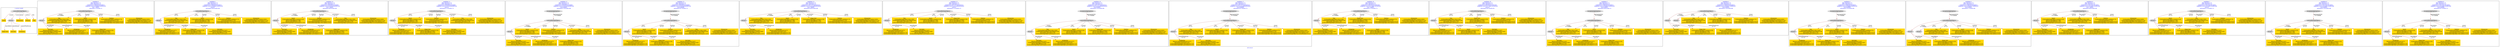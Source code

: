 digraph n0 {
fontcolor="blue"
remincross="true"
label="s01-cb.csv"
subgraph cluster_0 {
label="1-correct model"
n2[style="filled",color="white",fillcolor="lightgray",label="CulturalHeritageObject1"];
n3[shape="plaintext",style="filled",fillcolor="gold",label="Dated"];
n4[style="filled",color="white",fillcolor="lightgray",label="Person1"];
n5[shape="plaintext",style="filled",fillcolor="gold",label="Dimensions"];
n6[shape="plaintext",style="filled",fillcolor="gold",label="Medium"];
n7[shape="plaintext",style="filled",fillcolor="gold",label="Title"];
n8[shape="plaintext",style="filled",fillcolor="gold",label="Begin Date"];
n9[shape="plaintext",style="filled",fillcolor="gold",label="End Date"];
n10[shape="plaintext",style="filled",fillcolor="gold",label="Attribution"];
}
subgraph cluster_1 {
label="candidate 0\nlink coherence:1.0\nnode coherence:1.0\nconfidence:0.5288558763446015\nmapping score:0.6286662444958195\ncost:7.99995\n-precision:1.0-recall:1.0"
n12[style="filled",color="white",fillcolor="lightgray",label="CulturalHeritageObject1"];
n13[style="filled",color="white",fillcolor="lightgray",label="Person1"];
n14[shape="plaintext",style="filled",fillcolor="gold",label="End Date\n[Person,dateOfDeath,0.447]\n[CulturalHeritageObject,created,0.363]\n[Person,dateOfBirth,0.135]\n[CulturalHeritageObject,provenance,0.055]"];
n15[shape="plaintext",style="filled",fillcolor="gold",label="Title\n[CulturalHeritageObject,title,0.365]\n[CulturalHeritageObject,description,0.29]\n[Document,classLink,0.179]\n[CulturalHeritageObject,provenance,0.167]"];
n16[shape="plaintext",style="filled",fillcolor="gold",label="Dated\n[CulturalHeritageObject,created,0.516]\n[Person,dateOfBirth,0.196]\n[Person,dateOfDeath,0.185]\n[CulturalHeritageObject,provenance,0.104]"];
n17[shape="plaintext",style="filled",fillcolor="gold",label="Attribution\n[Person,nameOfThePerson,0.477]\n[Document,classLink,0.197]\n[CulturalHeritageObject,description,0.174]\n[CulturalHeritageObject,provenance,0.151]"];
n18[shape="plaintext",style="filled",fillcolor="gold",label="Medium\n[CulturalHeritageObject,medium,0.75]\n[Concept,prefLabel,0.124]\n[CulturalHeritageObject,provenance,0.073]\n[CulturalHeritageObject,description,0.054]"];
n19[shape="plaintext",style="filled",fillcolor="gold",label="Begin Date\n[CulturalHeritageObject,created,0.379]\n[Person,dateOfBirth,0.295]\n[Person,dateOfDeath,0.253]\n[CulturalHeritageObject,provenance,0.073]"];
n20[shape="plaintext",style="filled",fillcolor="gold",label="Dimensions\n[CulturalHeritageObject,extent,0.853]\n[CulturalHeritageObject,provenance,0.115]\n[CulturalHeritageObject,description,0.02]\n[CulturalHeritageObject,accessionNumber,0.012]"];
}
subgraph cluster_2 {
label="candidate 1\nlink coherence:1.0\nnode coherence:1.0\nconfidence:0.5288558763446015\nmapping score:0.6286662444958195\ncost:8.0\n-precision:0.88-recall:0.88"
n22[style="filled",color="white",fillcolor="lightgray",label="CulturalHeritageObject1"];
n23[style="filled",color="white",fillcolor="lightgray",label="Person2"];
n24[shape="plaintext",style="filled",fillcolor="gold",label="Title\n[CulturalHeritageObject,title,0.365]\n[CulturalHeritageObject,description,0.29]\n[Document,classLink,0.179]\n[CulturalHeritageObject,provenance,0.167]"];
n25[shape="plaintext",style="filled",fillcolor="gold",label="Dated\n[CulturalHeritageObject,created,0.516]\n[Person,dateOfBirth,0.196]\n[Person,dateOfDeath,0.185]\n[CulturalHeritageObject,provenance,0.104]"];
n26[shape="plaintext",style="filled",fillcolor="gold",label="Attribution\n[Person,nameOfThePerson,0.477]\n[Document,classLink,0.197]\n[CulturalHeritageObject,description,0.174]\n[CulturalHeritageObject,provenance,0.151]"];
n27[shape="plaintext",style="filled",fillcolor="gold",label="Begin Date\n[CulturalHeritageObject,created,0.379]\n[Person,dateOfBirth,0.295]\n[Person,dateOfDeath,0.253]\n[CulturalHeritageObject,provenance,0.073]"];
n28[shape="plaintext",style="filled",fillcolor="gold",label="Medium\n[CulturalHeritageObject,medium,0.75]\n[Concept,prefLabel,0.124]\n[CulturalHeritageObject,provenance,0.073]\n[CulturalHeritageObject,description,0.054]"];
n29[shape="plaintext",style="filled",fillcolor="gold",label="Dimensions\n[CulturalHeritageObject,extent,0.853]\n[CulturalHeritageObject,provenance,0.115]\n[CulturalHeritageObject,description,0.02]\n[CulturalHeritageObject,accessionNumber,0.012]"];
n30[shape="plaintext",style="filled",fillcolor="gold",label="End Date\n[Person,dateOfDeath,0.447]\n[CulturalHeritageObject,created,0.363]\n[Person,dateOfBirth,0.135]\n[CulturalHeritageObject,provenance,0.055]"];
}
subgraph cluster_3 {
label="candidate 10\nlink coherence:1.0\nnode coherence:1.0\nconfidence:0.5005908231558062\nmapping score:0.6192445600995544\ncost:7.99995\n-precision:0.88-recall:0.88"
n32[style="filled",color="white",fillcolor="lightgray",label="CulturalHeritageObject1"];
n33[style="filled",color="white",fillcolor="lightgray",label="Person1"];
n34[shape="plaintext",style="filled",fillcolor="gold",label="End Date\n[Person,dateOfDeath,0.447]\n[CulturalHeritageObject,created,0.363]\n[Person,dateOfBirth,0.135]\n[CulturalHeritageObject,provenance,0.055]"];
n35[shape="plaintext",style="filled",fillcolor="gold",label="Dated\n[CulturalHeritageObject,created,0.516]\n[Person,dateOfBirth,0.196]\n[Person,dateOfDeath,0.185]\n[CulturalHeritageObject,provenance,0.104]"];
n36[shape="plaintext",style="filled",fillcolor="gold",label="Attribution\n[Person,nameOfThePerson,0.477]\n[Document,classLink,0.197]\n[CulturalHeritageObject,description,0.174]\n[CulturalHeritageObject,provenance,0.151]"];
n37[shape="plaintext",style="filled",fillcolor="gold",label="Medium\n[CulturalHeritageObject,medium,0.75]\n[Concept,prefLabel,0.124]\n[CulturalHeritageObject,provenance,0.073]\n[CulturalHeritageObject,description,0.054]"];
n38[shape="plaintext",style="filled",fillcolor="gold",label="Title\n[CulturalHeritageObject,title,0.365]\n[CulturalHeritageObject,description,0.29]\n[Document,classLink,0.179]\n[CulturalHeritageObject,provenance,0.167]"];
n39[shape="plaintext",style="filled",fillcolor="gold",label="Begin Date\n[CulturalHeritageObject,created,0.379]\n[Person,dateOfBirth,0.295]\n[Person,dateOfDeath,0.253]\n[CulturalHeritageObject,provenance,0.073]"];
n40[shape="plaintext",style="filled",fillcolor="gold",label="Dimensions\n[CulturalHeritageObject,extent,0.853]\n[CulturalHeritageObject,provenance,0.115]\n[CulturalHeritageObject,description,0.02]\n[CulturalHeritageObject,accessionNumber,0.012]"];
}
subgraph cluster_4 {
label="candidate 11\nlink coherence:1.0\nnode coherence:1.0\nconfidence:0.5005908231558062\nmapping score:0.6192445600995544\ncost:8.0\n-precision:0.75-recall:0.75"
n42[style="filled",color="white",fillcolor="lightgray",label="CulturalHeritageObject1"];
n43[style="filled",color="white",fillcolor="lightgray",label="Person2"];
n44[shape="plaintext",style="filled",fillcolor="gold",label="Dated\n[CulturalHeritageObject,created,0.516]\n[Person,dateOfBirth,0.196]\n[Person,dateOfDeath,0.185]\n[CulturalHeritageObject,provenance,0.104]"];
n45[shape="plaintext",style="filled",fillcolor="gold",label="Attribution\n[Person,nameOfThePerson,0.477]\n[Document,classLink,0.197]\n[CulturalHeritageObject,description,0.174]\n[CulturalHeritageObject,provenance,0.151]"];
n46[shape="plaintext",style="filled",fillcolor="gold",label="Begin Date\n[CulturalHeritageObject,created,0.379]\n[Person,dateOfBirth,0.295]\n[Person,dateOfDeath,0.253]\n[CulturalHeritageObject,provenance,0.073]"];
n47[shape="plaintext",style="filled",fillcolor="gold",label="Medium\n[CulturalHeritageObject,medium,0.75]\n[Concept,prefLabel,0.124]\n[CulturalHeritageObject,provenance,0.073]\n[CulturalHeritageObject,description,0.054]"];
n48[shape="plaintext",style="filled",fillcolor="gold",label="Title\n[CulturalHeritageObject,title,0.365]\n[CulturalHeritageObject,description,0.29]\n[Document,classLink,0.179]\n[CulturalHeritageObject,provenance,0.167]"];
n49[shape="plaintext",style="filled",fillcolor="gold",label="Dimensions\n[CulturalHeritageObject,extent,0.853]\n[CulturalHeritageObject,provenance,0.115]\n[CulturalHeritageObject,description,0.02]\n[CulturalHeritageObject,accessionNumber,0.012]"];
n50[shape="plaintext",style="filled",fillcolor="gold",label="End Date\n[Person,dateOfDeath,0.447]\n[CulturalHeritageObject,created,0.363]\n[Person,dateOfBirth,0.135]\n[CulturalHeritageObject,provenance,0.055]"];
}
subgraph cluster_5 {
label="candidate 12\nlink coherence:1.0\nnode coherence:1.0\nconfidence:0.5005908231558062\nmapping score:0.6192445600995544\ncost:8.99991\n-precision:0.78-recall:0.88"
n52[style="filled",color="white",fillcolor="lightgray",label="CulturalHeritageObject1"];
n53[style="filled",color="white",fillcolor="lightgray",label="Person1"];
n54[style="filled",color="white",fillcolor="lightgray",label="EuropeanaAggregation1"];
n55[shape="plaintext",style="filled",fillcolor="gold",label="End Date\n[Person,dateOfDeath,0.447]\n[CulturalHeritageObject,created,0.363]\n[Person,dateOfBirth,0.135]\n[CulturalHeritageObject,provenance,0.055]"];
n56[shape="plaintext",style="filled",fillcolor="gold",label="Dated\n[CulturalHeritageObject,created,0.516]\n[Person,dateOfBirth,0.196]\n[Person,dateOfDeath,0.185]\n[CulturalHeritageObject,provenance,0.104]"];
n57[shape="plaintext",style="filled",fillcolor="gold",label="Attribution\n[Person,nameOfThePerson,0.477]\n[Document,classLink,0.197]\n[CulturalHeritageObject,description,0.174]\n[CulturalHeritageObject,provenance,0.151]"];
n58[shape="plaintext",style="filled",fillcolor="gold",label="Medium\n[CulturalHeritageObject,medium,0.75]\n[Concept,prefLabel,0.124]\n[CulturalHeritageObject,provenance,0.073]\n[CulturalHeritageObject,description,0.054]"];
n59[shape="plaintext",style="filled",fillcolor="gold",label="Title\n[CulturalHeritageObject,title,0.365]\n[CulturalHeritageObject,description,0.29]\n[Document,classLink,0.179]\n[CulturalHeritageObject,provenance,0.167]"];
n60[shape="plaintext",style="filled",fillcolor="gold",label="Begin Date\n[CulturalHeritageObject,created,0.379]\n[Person,dateOfBirth,0.295]\n[Person,dateOfDeath,0.253]\n[CulturalHeritageObject,provenance,0.073]"];
n61[shape="plaintext",style="filled",fillcolor="gold",label="Dimensions\n[CulturalHeritageObject,extent,0.853]\n[CulturalHeritageObject,provenance,0.115]\n[CulturalHeritageObject,description,0.02]\n[CulturalHeritageObject,accessionNumber,0.012]"];
}
subgraph cluster_6 {
label="candidate 13\nlink coherence:1.0\nnode coherence:1.0\nconfidence:0.5005908231558062\nmapping score:0.6192445600995544\ncost:8.99996\n-precision:0.67-recall:0.75"
n63[style="filled",color="white",fillcolor="lightgray",label="CulturalHeritageObject1"];
n64[style="filled",color="white",fillcolor="lightgray",label="Person2"];
n65[style="filled",color="white",fillcolor="lightgray",label="EuropeanaAggregation1"];
n66[shape="plaintext",style="filled",fillcolor="gold",label="Dated\n[CulturalHeritageObject,created,0.516]\n[Person,dateOfBirth,0.196]\n[Person,dateOfDeath,0.185]\n[CulturalHeritageObject,provenance,0.104]"];
n67[shape="plaintext",style="filled",fillcolor="gold",label="Attribution\n[Person,nameOfThePerson,0.477]\n[Document,classLink,0.197]\n[CulturalHeritageObject,description,0.174]\n[CulturalHeritageObject,provenance,0.151]"];
n68[shape="plaintext",style="filled",fillcolor="gold",label="Begin Date\n[CulturalHeritageObject,created,0.379]\n[Person,dateOfBirth,0.295]\n[Person,dateOfDeath,0.253]\n[CulturalHeritageObject,provenance,0.073]"];
n69[shape="plaintext",style="filled",fillcolor="gold",label="Medium\n[CulturalHeritageObject,medium,0.75]\n[Concept,prefLabel,0.124]\n[CulturalHeritageObject,provenance,0.073]\n[CulturalHeritageObject,description,0.054]"];
n70[shape="plaintext",style="filled",fillcolor="gold",label="Title\n[CulturalHeritageObject,title,0.365]\n[CulturalHeritageObject,description,0.29]\n[Document,classLink,0.179]\n[CulturalHeritageObject,provenance,0.167]"];
n71[shape="plaintext",style="filled",fillcolor="gold",label="Dimensions\n[CulturalHeritageObject,extent,0.853]\n[CulturalHeritageObject,provenance,0.115]\n[CulturalHeritageObject,description,0.02]\n[CulturalHeritageObject,accessionNumber,0.012]"];
n72[shape="plaintext",style="filled",fillcolor="gold",label="End Date\n[Person,dateOfDeath,0.447]\n[CulturalHeritageObject,created,0.363]\n[Person,dateOfBirth,0.135]\n[CulturalHeritageObject,provenance,0.055]"];
}
subgraph cluster_7 {
label="candidate 14\nlink coherence:1.0\nnode coherence:1.0\nconfidence:0.49727973505455514\nmapping score:0.6181408640658042\ncost:7.99995\n-precision:0.88-recall:0.88"
n74[style="filled",color="white",fillcolor="lightgray",label="CulturalHeritageObject1"];
n75[style="filled",color="white",fillcolor="lightgray",label="Person1"];
n76[shape="plaintext",style="filled",fillcolor="gold",label="End Date\n[Person,dateOfDeath,0.447]\n[CulturalHeritageObject,created,0.363]\n[Person,dateOfBirth,0.135]\n[CulturalHeritageObject,provenance,0.055]"];
n77[shape="plaintext",style="filled",fillcolor="gold",label="Title\n[CulturalHeritageObject,title,0.365]\n[CulturalHeritageObject,description,0.29]\n[Document,classLink,0.179]\n[CulturalHeritageObject,provenance,0.167]"];
n78[shape="plaintext",style="filled",fillcolor="gold",label="Dated\n[CulturalHeritageObject,created,0.516]\n[Person,dateOfBirth,0.196]\n[Person,dateOfDeath,0.185]\n[CulturalHeritageObject,provenance,0.104]"];
n79[shape="plaintext",style="filled",fillcolor="gold",label="Attribution\n[Person,nameOfThePerson,0.477]\n[Document,classLink,0.197]\n[CulturalHeritageObject,description,0.174]\n[CulturalHeritageObject,provenance,0.151]"];
n80[shape="plaintext",style="filled",fillcolor="gold",label="Begin Date\n[CulturalHeritageObject,created,0.379]\n[Person,dateOfBirth,0.295]\n[Person,dateOfDeath,0.253]\n[CulturalHeritageObject,provenance,0.073]"];
n81[shape="plaintext",style="filled",fillcolor="gold",label="Medium\n[CulturalHeritageObject,medium,0.75]\n[Concept,prefLabel,0.124]\n[CulturalHeritageObject,provenance,0.073]\n[CulturalHeritageObject,description,0.054]"];
n82[shape="plaintext",style="filled",fillcolor="gold",label="Dimensions\n[CulturalHeritageObject,extent,0.853]\n[CulturalHeritageObject,provenance,0.115]\n[CulturalHeritageObject,description,0.02]\n[CulturalHeritageObject,accessionNumber,0.012]"];
}
subgraph cluster_8 {
label="candidate 15\nlink coherence:1.0\nnode coherence:1.0\nconfidence:0.49727973505455514\nmapping score:0.6181408640658042\ncost:8.0\n-precision:0.75-recall:0.75"
n84[style="filled",color="white",fillcolor="lightgray",label="CulturalHeritageObject1"];
n85[style="filled",color="white",fillcolor="lightgray",label="Person2"];
n86[shape="plaintext",style="filled",fillcolor="gold",label="Title\n[CulturalHeritageObject,title,0.365]\n[CulturalHeritageObject,description,0.29]\n[Document,classLink,0.179]\n[CulturalHeritageObject,provenance,0.167]"];
n87[shape="plaintext",style="filled",fillcolor="gold",label="Dated\n[CulturalHeritageObject,created,0.516]\n[Person,dateOfBirth,0.196]\n[Person,dateOfDeath,0.185]\n[CulturalHeritageObject,provenance,0.104]"];
n88[shape="plaintext",style="filled",fillcolor="gold",label="Attribution\n[Person,nameOfThePerson,0.477]\n[Document,classLink,0.197]\n[CulturalHeritageObject,description,0.174]\n[CulturalHeritageObject,provenance,0.151]"];
n89[shape="plaintext",style="filled",fillcolor="gold",label="Begin Date\n[CulturalHeritageObject,created,0.379]\n[Person,dateOfBirth,0.295]\n[Person,dateOfDeath,0.253]\n[CulturalHeritageObject,provenance,0.073]"];
n90[shape="plaintext",style="filled",fillcolor="gold",label="Medium\n[CulturalHeritageObject,medium,0.75]\n[Concept,prefLabel,0.124]\n[CulturalHeritageObject,provenance,0.073]\n[CulturalHeritageObject,description,0.054]"];
n91[shape="plaintext",style="filled",fillcolor="gold",label="Dimensions\n[CulturalHeritageObject,extent,0.853]\n[CulturalHeritageObject,provenance,0.115]\n[CulturalHeritageObject,description,0.02]\n[CulturalHeritageObject,accessionNumber,0.012]"];
n92[shape="plaintext",style="filled",fillcolor="gold",label="End Date\n[Person,dateOfDeath,0.447]\n[CulturalHeritageObject,created,0.363]\n[Person,dateOfBirth,0.135]\n[CulturalHeritageObject,provenance,0.055]"];
}
subgraph cluster_9 {
label="candidate 16\nlink coherence:1.0\nnode coherence:1.0\nconfidence:0.49727973505455514\nmapping score:0.6181408640658042\ncost:8.99991\n-precision:0.78-recall:0.88"
n94[style="filled",color="white",fillcolor="lightgray",label="CulturalHeritageObject1"];
n95[style="filled",color="white",fillcolor="lightgray",label="Person1"];
n96[style="filled",color="white",fillcolor="lightgray",label="EuropeanaAggregation1"];
n97[shape="plaintext",style="filled",fillcolor="gold",label="End Date\n[Person,dateOfDeath,0.447]\n[CulturalHeritageObject,created,0.363]\n[Person,dateOfBirth,0.135]\n[CulturalHeritageObject,provenance,0.055]"];
n98[shape="plaintext",style="filled",fillcolor="gold",label="Title\n[CulturalHeritageObject,title,0.365]\n[CulturalHeritageObject,description,0.29]\n[Document,classLink,0.179]\n[CulturalHeritageObject,provenance,0.167]"];
n99[shape="plaintext",style="filled",fillcolor="gold",label="Dated\n[CulturalHeritageObject,created,0.516]\n[Person,dateOfBirth,0.196]\n[Person,dateOfDeath,0.185]\n[CulturalHeritageObject,provenance,0.104]"];
n100[shape="plaintext",style="filled",fillcolor="gold",label="Attribution\n[Person,nameOfThePerson,0.477]\n[Document,classLink,0.197]\n[CulturalHeritageObject,description,0.174]\n[CulturalHeritageObject,provenance,0.151]"];
n101[shape="plaintext",style="filled",fillcolor="gold",label="Begin Date\n[CulturalHeritageObject,created,0.379]\n[Person,dateOfBirth,0.295]\n[Person,dateOfDeath,0.253]\n[CulturalHeritageObject,provenance,0.073]"];
n102[shape="plaintext",style="filled",fillcolor="gold",label="Medium\n[CulturalHeritageObject,medium,0.75]\n[Concept,prefLabel,0.124]\n[CulturalHeritageObject,provenance,0.073]\n[CulturalHeritageObject,description,0.054]"];
n103[shape="plaintext",style="filled",fillcolor="gold",label="Dimensions\n[CulturalHeritageObject,extent,0.853]\n[CulturalHeritageObject,provenance,0.115]\n[CulturalHeritageObject,description,0.02]\n[CulturalHeritageObject,accessionNumber,0.012]"];
}
subgraph cluster_10 {
label="candidate 17\nlink coherence:1.0\nnode coherence:1.0\nconfidence:0.49727973505455514\nmapping score:0.6181408640658042\ncost:8.99996\n-precision:0.67-recall:0.75"
n105[style="filled",color="white",fillcolor="lightgray",label="CulturalHeritageObject1"];
n106[style="filled",color="white",fillcolor="lightgray",label="Person2"];
n107[style="filled",color="white",fillcolor="lightgray",label="EuropeanaAggregation1"];
n108[shape="plaintext",style="filled",fillcolor="gold",label="Title\n[CulturalHeritageObject,title,0.365]\n[CulturalHeritageObject,description,0.29]\n[Document,classLink,0.179]\n[CulturalHeritageObject,provenance,0.167]"];
n109[shape="plaintext",style="filled",fillcolor="gold",label="Dated\n[CulturalHeritageObject,created,0.516]\n[Person,dateOfBirth,0.196]\n[Person,dateOfDeath,0.185]\n[CulturalHeritageObject,provenance,0.104]"];
n110[shape="plaintext",style="filled",fillcolor="gold",label="Attribution\n[Person,nameOfThePerson,0.477]\n[Document,classLink,0.197]\n[CulturalHeritageObject,description,0.174]\n[CulturalHeritageObject,provenance,0.151]"];
n111[shape="plaintext",style="filled",fillcolor="gold",label="Begin Date\n[CulturalHeritageObject,created,0.379]\n[Person,dateOfBirth,0.295]\n[Person,dateOfDeath,0.253]\n[CulturalHeritageObject,provenance,0.073]"];
n112[shape="plaintext",style="filled",fillcolor="gold",label="Medium\n[CulturalHeritageObject,medium,0.75]\n[Concept,prefLabel,0.124]\n[CulturalHeritageObject,provenance,0.073]\n[CulturalHeritageObject,description,0.054]"];
n113[shape="plaintext",style="filled",fillcolor="gold",label="Dimensions\n[CulturalHeritageObject,extent,0.853]\n[CulturalHeritageObject,provenance,0.115]\n[CulturalHeritageObject,description,0.02]\n[CulturalHeritageObject,accessionNumber,0.012]"];
n114[shape="plaintext",style="filled",fillcolor="gold",label="End Date\n[Person,dateOfDeath,0.447]\n[CulturalHeritageObject,created,0.363]\n[Person,dateOfBirth,0.135]\n[CulturalHeritageObject,provenance,0.055]"];
}
subgraph cluster_11 {
label="candidate 18\nlink coherence:1.0\nnode coherence:1.0\nconfidence:0.49532916731601645\nmapping score:0.6174906748196246\ncost:7.99995\n-precision:0.75-recall:0.75"
n116[style="filled",color="white",fillcolor="lightgray",label="CulturalHeritageObject1"];
n117[style="filled",color="white",fillcolor="lightgray",label="Person1"];
n118[shape="plaintext",style="filled",fillcolor="gold",label="End Date\n[Person,dateOfDeath,0.447]\n[CulturalHeritageObject,created,0.363]\n[Person,dateOfBirth,0.135]\n[CulturalHeritageObject,provenance,0.055]"];
n119[shape="plaintext",style="filled",fillcolor="gold",label="Title\n[CulturalHeritageObject,title,0.365]\n[CulturalHeritageObject,description,0.29]\n[Document,classLink,0.179]\n[CulturalHeritageObject,provenance,0.167]"];
n120[shape="plaintext",style="filled",fillcolor="gold",label="Begin Date\n[CulturalHeritageObject,created,0.379]\n[Person,dateOfBirth,0.295]\n[Person,dateOfDeath,0.253]\n[CulturalHeritageObject,provenance,0.073]"];
n121[shape="plaintext",style="filled",fillcolor="gold",label="Attribution\n[Person,nameOfThePerson,0.477]\n[Document,classLink,0.197]\n[CulturalHeritageObject,description,0.174]\n[CulturalHeritageObject,provenance,0.151]"];
n122[shape="plaintext",style="filled",fillcolor="gold",label="Medium\n[CulturalHeritageObject,medium,0.75]\n[Concept,prefLabel,0.124]\n[CulturalHeritageObject,provenance,0.073]\n[CulturalHeritageObject,description,0.054]"];
n123[shape="plaintext",style="filled",fillcolor="gold",label="Dated\n[CulturalHeritageObject,created,0.516]\n[Person,dateOfBirth,0.196]\n[Person,dateOfDeath,0.185]\n[CulturalHeritageObject,provenance,0.104]"];
n124[shape="plaintext",style="filled",fillcolor="gold",label="Dimensions\n[CulturalHeritageObject,extent,0.853]\n[CulturalHeritageObject,provenance,0.115]\n[CulturalHeritageObject,description,0.02]\n[CulturalHeritageObject,accessionNumber,0.012]"];
}
subgraph cluster_12 {
label="candidate 19\nlink coherence:1.0\nnode coherence:1.0\nconfidence:0.49532916731601645\nmapping score:0.6174906748196246\ncost:8.0\n-precision:0.62-recall:0.62"
n126[style="filled",color="white",fillcolor="lightgray",label="CulturalHeritageObject1"];
n127[style="filled",color="white",fillcolor="lightgray",label="Person2"];
n128[shape="plaintext",style="filled",fillcolor="gold",label="Title\n[CulturalHeritageObject,title,0.365]\n[CulturalHeritageObject,description,0.29]\n[Document,classLink,0.179]\n[CulturalHeritageObject,provenance,0.167]"];
n129[shape="plaintext",style="filled",fillcolor="gold",label="Begin Date\n[CulturalHeritageObject,created,0.379]\n[Person,dateOfBirth,0.295]\n[Person,dateOfDeath,0.253]\n[CulturalHeritageObject,provenance,0.073]"];
n130[shape="plaintext",style="filled",fillcolor="gold",label="Attribution\n[Person,nameOfThePerson,0.477]\n[Document,classLink,0.197]\n[CulturalHeritageObject,description,0.174]\n[CulturalHeritageObject,provenance,0.151]"];
n131[shape="plaintext",style="filled",fillcolor="gold",label="Medium\n[CulturalHeritageObject,medium,0.75]\n[Concept,prefLabel,0.124]\n[CulturalHeritageObject,provenance,0.073]\n[CulturalHeritageObject,description,0.054]"];
n132[shape="plaintext",style="filled",fillcolor="gold",label="Dated\n[CulturalHeritageObject,created,0.516]\n[Person,dateOfBirth,0.196]\n[Person,dateOfDeath,0.185]\n[CulturalHeritageObject,provenance,0.104]"];
n133[shape="plaintext",style="filled",fillcolor="gold",label="Dimensions\n[CulturalHeritageObject,extent,0.853]\n[CulturalHeritageObject,provenance,0.115]\n[CulturalHeritageObject,description,0.02]\n[CulturalHeritageObject,accessionNumber,0.012]"];
n134[shape="plaintext",style="filled",fillcolor="gold",label="End Date\n[Person,dateOfDeath,0.447]\n[CulturalHeritageObject,created,0.363]\n[Person,dateOfBirth,0.135]\n[CulturalHeritageObject,provenance,0.055]"];
}
subgraph cluster_13 {
label="candidate 2\nlink coherence:1.0\nnode coherence:1.0\nconfidence:0.5288558763446015\nmapping score:0.6286662444958195\ncost:8.99991\n-precision:0.89-recall:1.0"
n136[style="filled",color="white",fillcolor="lightgray",label="CulturalHeritageObject1"];
n137[style="filled",color="white",fillcolor="lightgray",label="Person1"];
n138[style="filled",color="white",fillcolor="lightgray",label="EuropeanaAggregation1"];
n139[shape="plaintext",style="filled",fillcolor="gold",label="End Date\n[Person,dateOfDeath,0.447]\n[CulturalHeritageObject,created,0.363]\n[Person,dateOfBirth,0.135]\n[CulturalHeritageObject,provenance,0.055]"];
n140[shape="plaintext",style="filled",fillcolor="gold",label="Title\n[CulturalHeritageObject,title,0.365]\n[CulturalHeritageObject,description,0.29]\n[Document,classLink,0.179]\n[CulturalHeritageObject,provenance,0.167]"];
n141[shape="plaintext",style="filled",fillcolor="gold",label="Dated\n[CulturalHeritageObject,created,0.516]\n[Person,dateOfBirth,0.196]\n[Person,dateOfDeath,0.185]\n[CulturalHeritageObject,provenance,0.104]"];
n142[shape="plaintext",style="filled",fillcolor="gold",label="Attribution\n[Person,nameOfThePerson,0.477]\n[Document,classLink,0.197]\n[CulturalHeritageObject,description,0.174]\n[CulturalHeritageObject,provenance,0.151]"];
n143[shape="plaintext",style="filled",fillcolor="gold",label="Medium\n[CulturalHeritageObject,medium,0.75]\n[Concept,prefLabel,0.124]\n[CulturalHeritageObject,provenance,0.073]\n[CulturalHeritageObject,description,0.054]"];
n144[shape="plaintext",style="filled",fillcolor="gold",label="Begin Date\n[CulturalHeritageObject,created,0.379]\n[Person,dateOfBirth,0.295]\n[Person,dateOfDeath,0.253]\n[CulturalHeritageObject,provenance,0.073]"];
n145[shape="plaintext",style="filled",fillcolor="gold",label="Dimensions\n[CulturalHeritageObject,extent,0.853]\n[CulturalHeritageObject,provenance,0.115]\n[CulturalHeritageObject,description,0.02]\n[CulturalHeritageObject,accessionNumber,0.012]"];
}
subgraph cluster_14 {
label="candidate 3\nlink coherence:1.0\nnode coherence:1.0\nconfidence:0.5288558763446015\nmapping score:0.6048567206862957\ncost:8.99995\n-precision:0.78-recall:0.88"
n147[style="filled",color="white",fillcolor="lightgray",label="CulturalHeritageObject1"];
n148[style="filled",color="white",fillcolor="lightgray",label="Person1"];
n149[style="filled",color="white",fillcolor="lightgray",label="Person2"];
n150[shape="plaintext",style="filled",fillcolor="gold",label="End Date\n[Person,dateOfDeath,0.447]\n[CulturalHeritageObject,created,0.363]\n[Person,dateOfBirth,0.135]\n[CulturalHeritageObject,provenance,0.055]"];
n151[shape="plaintext",style="filled",fillcolor="gold",label="Title\n[CulturalHeritageObject,title,0.365]\n[CulturalHeritageObject,description,0.29]\n[Document,classLink,0.179]\n[CulturalHeritageObject,provenance,0.167]"];
n152[shape="plaintext",style="filled",fillcolor="gold",label="Dated\n[CulturalHeritageObject,created,0.516]\n[Person,dateOfBirth,0.196]\n[Person,dateOfDeath,0.185]\n[CulturalHeritageObject,provenance,0.104]"];
n153[shape="plaintext",style="filled",fillcolor="gold",label="Attribution\n[Person,nameOfThePerson,0.477]\n[Document,classLink,0.197]\n[CulturalHeritageObject,description,0.174]\n[CulturalHeritageObject,provenance,0.151]"];
n154[shape="plaintext",style="filled",fillcolor="gold",label="Medium\n[CulturalHeritageObject,medium,0.75]\n[Concept,prefLabel,0.124]\n[CulturalHeritageObject,provenance,0.073]\n[CulturalHeritageObject,description,0.054]"];
n155[shape="plaintext",style="filled",fillcolor="gold",label="Begin Date\n[CulturalHeritageObject,created,0.379]\n[Person,dateOfBirth,0.295]\n[Person,dateOfDeath,0.253]\n[CulturalHeritageObject,provenance,0.073]"];
n156[shape="plaintext",style="filled",fillcolor="gold",label="Dimensions\n[CulturalHeritageObject,extent,0.853]\n[CulturalHeritageObject,provenance,0.115]\n[CulturalHeritageObject,description,0.02]\n[CulturalHeritageObject,accessionNumber,0.012]"];
}
subgraph cluster_15 {
label="candidate 4\nlink coherence:1.0\nnode coherence:1.0\nconfidence:0.5288558763446015\nmapping score:0.6286662444958195\ncost:8.99996\n-precision:0.78-recall:0.88"
n158[style="filled",color="white",fillcolor="lightgray",label="CulturalHeritageObject1"];
n159[style="filled",color="white",fillcolor="lightgray",label="Person2"];
n160[style="filled",color="white",fillcolor="lightgray",label="EuropeanaAggregation1"];
n161[shape="plaintext",style="filled",fillcolor="gold",label="Title\n[CulturalHeritageObject,title,0.365]\n[CulturalHeritageObject,description,0.29]\n[Document,classLink,0.179]\n[CulturalHeritageObject,provenance,0.167]"];
n162[shape="plaintext",style="filled",fillcolor="gold",label="Dated\n[CulturalHeritageObject,created,0.516]\n[Person,dateOfBirth,0.196]\n[Person,dateOfDeath,0.185]\n[CulturalHeritageObject,provenance,0.104]"];
n163[shape="plaintext",style="filled",fillcolor="gold",label="Attribution\n[Person,nameOfThePerson,0.477]\n[Document,classLink,0.197]\n[CulturalHeritageObject,description,0.174]\n[CulturalHeritageObject,provenance,0.151]"];
n164[shape="plaintext",style="filled",fillcolor="gold",label="Begin Date\n[CulturalHeritageObject,created,0.379]\n[Person,dateOfBirth,0.295]\n[Person,dateOfDeath,0.253]\n[CulturalHeritageObject,provenance,0.073]"];
n165[shape="plaintext",style="filled",fillcolor="gold",label="Medium\n[CulturalHeritageObject,medium,0.75]\n[Concept,prefLabel,0.124]\n[CulturalHeritageObject,provenance,0.073]\n[CulturalHeritageObject,description,0.054]"];
n166[shape="plaintext",style="filled",fillcolor="gold",label="Dimensions\n[CulturalHeritageObject,extent,0.853]\n[CulturalHeritageObject,provenance,0.115]\n[CulturalHeritageObject,description,0.02]\n[CulturalHeritageObject,accessionNumber,0.012]"];
n167[shape="plaintext",style="filled",fillcolor="gold",label="End Date\n[Person,dateOfDeath,0.447]\n[CulturalHeritageObject,created,0.363]\n[Person,dateOfBirth,0.135]\n[CulturalHeritageObject,provenance,0.055]"];
}
subgraph cluster_16 {
label="candidate 5\nlink coherence:1.0\nnode coherence:1.0\nconfidence:0.5288558763446015\nmapping score:0.6048567206862957\ncost:9.99991\n-precision:0.7-recall:0.88"
n169[style="filled",color="white",fillcolor="lightgray",label="CulturalHeritageObject1"];
n170[style="filled",color="white",fillcolor="lightgray",label="Person1"];
n171[style="filled",color="white",fillcolor="lightgray",label="Person2"];
n172[style="filled",color="white",fillcolor="lightgray",label="EuropeanaAggregation1"];
n173[shape="plaintext",style="filled",fillcolor="gold",label="End Date\n[Person,dateOfDeath,0.447]\n[CulturalHeritageObject,created,0.363]\n[Person,dateOfBirth,0.135]\n[CulturalHeritageObject,provenance,0.055]"];
n174[shape="plaintext",style="filled",fillcolor="gold",label="Title\n[CulturalHeritageObject,title,0.365]\n[CulturalHeritageObject,description,0.29]\n[Document,classLink,0.179]\n[CulturalHeritageObject,provenance,0.167]"];
n175[shape="plaintext",style="filled",fillcolor="gold",label="Dated\n[CulturalHeritageObject,created,0.516]\n[Person,dateOfBirth,0.196]\n[Person,dateOfDeath,0.185]\n[CulturalHeritageObject,provenance,0.104]"];
n176[shape="plaintext",style="filled",fillcolor="gold",label="Attribution\n[Person,nameOfThePerson,0.477]\n[Document,classLink,0.197]\n[CulturalHeritageObject,description,0.174]\n[CulturalHeritageObject,provenance,0.151]"];
n177[shape="plaintext",style="filled",fillcolor="gold",label="Medium\n[CulturalHeritageObject,medium,0.75]\n[Concept,prefLabel,0.124]\n[CulturalHeritageObject,provenance,0.073]\n[CulturalHeritageObject,description,0.054]"];
n178[shape="plaintext",style="filled",fillcolor="gold",label="Begin Date\n[CulturalHeritageObject,created,0.379]\n[Person,dateOfBirth,0.295]\n[Person,dateOfDeath,0.253]\n[CulturalHeritageObject,provenance,0.073]"];
n179[shape="plaintext",style="filled",fillcolor="gold",label="Dimensions\n[CulturalHeritageObject,extent,0.853]\n[CulturalHeritageObject,provenance,0.115]\n[CulturalHeritageObject,description,0.02]\n[CulturalHeritageObject,accessionNumber,0.012]"];
}
subgraph cluster_17 {
label="candidate 6\nlink coherence:1.0\nnode coherence:1.0\nconfidence:0.5181234279218654\nmapping score:0.6250887616882409\ncost:7.99995\n-precision:0.88-recall:0.88"
n181[style="filled",color="white",fillcolor="lightgray",label="CulturalHeritageObject1"];
n182[style="filled",color="white",fillcolor="lightgray",label="Person1"];
n183[shape="plaintext",style="filled",fillcolor="gold",label="End Date\n[Person,dateOfDeath,0.447]\n[CulturalHeritageObject,created,0.363]\n[Person,dateOfBirth,0.135]\n[CulturalHeritageObject,provenance,0.055]"];
n184[shape="plaintext",style="filled",fillcolor="gold",label="Dated\n[CulturalHeritageObject,created,0.516]\n[Person,dateOfBirth,0.196]\n[Person,dateOfDeath,0.185]\n[CulturalHeritageObject,provenance,0.104]"];
n185[shape="plaintext",style="filled",fillcolor="gold",label="Title\n[CulturalHeritageObject,title,0.365]\n[CulturalHeritageObject,description,0.29]\n[Document,classLink,0.179]\n[CulturalHeritageObject,provenance,0.167]"];
n186[shape="plaintext",style="filled",fillcolor="gold",label="Attribution\n[Person,nameOfThePerson,0.477]\n[Document,classLink,0.197]\n[CulturalHeritageObject,description,0.174]\n[CulturalHeritageObject,provenance,0.151]"];
n187[shape="plaintext",style="filled",fillcolor="gold",label="Medium\n[CulturalHeritageObject,medium,0.75]\n[Concept,prefLabel,0.124]\n[CulturalHeritageObject,provenance,0.073]\n[CulturalHeritageObject,description,0.054]"];
n188[shape="plaintext",style="filled",fillcolor="gold",label="Begin Date\n[CulturalHeritageObject,created,0.379]\n[Person,dateOfBirth,0.295]\n[Person,dateOfDeath,0.253]\n[CulturalHeritageObject,provenance,0.073]"];
n189[shape="plaintext",style="filled",fillcolor="gold",label="Dimensions\n[CulturalHeritageObject,extent,0.853]\n[CulturalHeritageObject,provenance,0.115]\n[CulturalHeritageObject,description,0.02]\n[CulturalHeritageObject,accessionNumber,0.012]"];
}
subgraph cluster_18 {
label="candidate 7\nlink coherence:1.0\nnode coherence:1.0\nconfidence:0.5181234279218654\nmapping score:0.6250887616882409\ncost:8.0\n-precision:0.75-recall:0.75"
n191[style="filled",color="white",fillcolor="lightgray",label="CulturalHeritageObject1"];
n192[style="filled",color="white",fillcolor="lightgray",label="Person2"];
n193[shape="plaintext",style="filled",fillcolor="gold",label="Dated\n[CulturalHeritageObject,created,0.516]\n[Person,dateOfBirth,0.196]\n[Person,dateOfDeath,0.185]\n[CulturalHeritageObject,provenance,0.104]"];
n194[shape="plaintext",style="filled",fillcolor="gold",label="Attribution\n[Person,nameOfThePerson,0.477]\n[Document,classLink,0.197]\n[CulturalHeritageObject,description,0.174]\n[CulturalHeritageObject,provenance,0.151]"];
n195[shape="plaintext",style="filled",fillcolor="gold",label="Title\n[CulturalHeritageObject,title,0.365]\n[CulturalHeritageObject,description,0.29]\n[Document,classLink,0.179]\n[CulturalHeritageObject,provenance,0.167]"];
n196[shape="plaintext",style="filled",fillcolor="gold",label="Begin Date\n[CulturalHeritageObject,created,0.379]\n[Person,dateOfBirth,0.295]\n[Person,dateOfDeath,0.253]\n[CulturalHeritageObject,provenance,0.073]"];
n197[shape="plaintext",style="filled",fillcolor="gold",label="Medium\n[CulturalHeritageObject,medium,0.75]\n[Concept,prefLabel,0.124]\n[CulturalHeritageObject,provenance,0.073]\n[CulturalHeritageObject,description,0.054]"];
n198[shape="plaintext",style="filled",fillcolor="gold",label="Dimensions\n[CulturalHeritageObject,extent,0.853]\n[CulturalHeritageObject,provenance,0.115]\n[CulturalHeritageObject,description,0.02]\n[CulturalHeritageObject,accessionNumber,0.012]"];
n199[shape="plaintext",style="filled",fillcolor="gold",label="End Date\n[Person,dateOfDeath,0.447]\n[CulturalHeritageObject,created,0.363]\n[Person,dateOfBirth,0.135]\n[CulturalHeritageObject,provenance,0.055]"];
}
subgraph cluster_19 {
label="candidate 8\nlink coherence:1.0\nnode coherence:1.0\nconfidence:0.5181234279218654\nmapping score:0.6250887616882409\ncost:8.99991\n-precision:0.78-recall:0.88"
n201[style="filled",color="white",fillcolor="lightgray",label="CulturalHeritageObject1"];
n202[style="filled",color="white",fillcolor="lightgray",label="Person1"];
n203[style="filled",color="white",fillcolor="lightgray",label="EuropeanaAggregation1"];
n204[shape="plaintext",style="filled",fillcolor="gold",label="End Date\n[Person,dateOfDeath,0.447]\n[CulturalHeritageObject,created,0.363]\n[Person,dateOfBirth,0.135]\n[CulturalHeritageObject,provenance,0.055]"];
n205[shape="plaintext",style="filled",fillcolor="gold",label="Dated\n[CulturalHeritageObject,created,0.516]\n[Person,dateOfBirth,0.196]\n[Person,dateOfDeath,0.185]\n[CulturalHeritageObject,provenance,0.104]"];
n206[shape="plaintext",style="filled",fillcolor="gold",label="Title\n[CulturalHeritageObject,title,0.365]\n[CulturalHeritageObject,description,0.29]\n[Document,classLink,0.179]\n[CulturalHeritageObject,provenance,0.167]"];
n207[shape="plaintext",style="filled",fillcolor="gold",label="Attribution\n[Person,nameOfThePerson,0.477]\n[Document,classLink,0.197]\n[CulturalHeritageObject,description,0.174]\n[CulturalHeritageObject,provenance,0.151]"];
n208[shape="plaintext",style="filled",fillcolor="gold",label="Medium\n[CulturalHeritageObject,medium,0.75]\n[Concept,prefLabel,0.124]\n[CulturalHeritageObject,provenance,0.073]\n[CulturalHeritageObject,description,0.054]"];
n209[shape="plaintext",style="filled",fillcolor="gold",label="Begin Date\n[CulturalHeritageObject,created,0.379]\n[Person,dateOfBirth,0.295]\n[Person,dateOfDeath,0.253]\n[CulturalHeritageObject,provenance,0.073]"];
n210[shape="plaintext",style="filled",fillcolor="gold",label="Dimensions\n[CulturalHeritageObject,extent,0.853]\n[CulturalHeritageObject,provenance,0.115]\n[CulturalHeritageObject,description,0.02]\n[CulturalHeritageObject,accessionNumber,0.012]"];
}
subgraph cluster_20 {
label="candidate 9\nlink coherence:1.0\nnode coherence:1.0\nconfidence:0.5181234279218654\nmapping score:0.6250887616882409\ncost:8.99996\n-precision:0.67-recall:0.75"
n212[style="filled",color="white",fillcolor="lightgray",label="CulturalHeritageObject1"];
n213[style="filled",color="white",fillcolor="lightgray",label="Person2"];
n214[style="filled",color="white",fillcolor="lightgray",label="EuropeanaAggregation1"];
n215[shape="plaintext",style="filled",fillcolor="gold",label="Dated\n[CulturalHeritageObject,created,0.516]\n[Person,dateOfBirth,0.196]\n[Person,dateOfDeath,0.185]\n[CulturalHeritageObject,provenance,0.104]"];
n216[shape="plaintext",style="filled",fillcolor="gold",label="Attribution\n[Person,nameOfThePerson,0.477]\n[Document,classLink,0.197]\n[CulturalHeritageObject,description,0.174]\n[CulturalHeritageObject,provenance,0.151]"];
n217[shape="plaintext",style="filled",fillcolor="gold",label="Title\n[CulturalHeritageObject,title,0.365]\n[CulturalHeritageObject,description,0.29]\n[Document,classLink,0.179]\n[CulturalHeritageObject,provenance,0.167]"];
n218[shape="plaintext",style="filled",fillcolor="gold",label="Begin Date\n[CulturalHeritageObject,created,0.379]\n[Person,dateOfBirth,0.295]\n[Person,dateOfDeath,0.253]\n[CulturalHeritageObject,provenance,0.073]"];
n219[shape="plaintext",style="filled",fillcolor="gold",label="Medium\n[CulturalHeritageObject,medium,0.75]\n[Concept,prefLabel,0.124]\n[CulturalHeritageObject,provenance,0.073]\n[CulturalHeritageObject,description,0.054]"];
n220[shape="plaintext",style="filled",fillcolor="gold",label="Dimensions\n[CulturalHeritageObject,extent,0.853]\n[CulturalHeritageObject,provenance,0.115]\n[CulturalHeritageObject,description,0.02]\n[CulturalHeritageObject,accessionNumber,0.012]"];
n221[shape="plaintext",style="filled",fillcolor="gold",label="End Date\n[Person,dateOfDeath,0.447]\n[CulturalHeritageObject,created,0.363]\n[Person,dateOfBirth,0.135]\n[CulturalHeritageObject,provenance,0.055]"];
}
n2 -> n3[color="brown",fontcolor="black",label="created"]
n2 -> n4[color="brown",fontcolor="black",label="creator"]
n2 -> n5[color="brown",fontcolor="black",label="extent"]
n2 -> n6[color="brown",fontcolor="black",label="medium"]
n2 -> n7[color="brown",fontcolor="black",label="title"]
n4 -> n8[color="brown",fontcolor="black",label="dateOfBirth"]
n4 -> n9[color="brown",fontcolor="black",label="dateOfDeath"]
n4 -> n10[color="brown",fontcolor="black",label="nameOfThePerson"]
n12 -> n13[color="brown",fontcolor="black",label="creator\nw=0.99995"]
n13 -> n14[color="brown",fontcolor="black",label="dateOfDeath\nw=1.0"]
n12 -> n15[color="brown",fontcolor="black",label="title\nw=1.0"]
n12 -> n16[color="brown",fontcolor="black",label="created\nw=1.0"]
n13 -> n17[color="brown",fontcolor="black",label="nameOfThePerson\nw=1.0"]
n12 -> n18[color="brown",fontcolor="black",label="medium\nw=1.0"]
n13 -> n19[color="brown",fontcolor="black",label="dateOfBirth\nw=1.0"]
n12 -> n20[color="brown",fontcolor="black",label="extent\nw=1.0"]
n22 -> n23[color="brown",fontcolor="black",label="sitter\nw=1.0"]
n22 -> n24[color="brown",fontcolor="black",label="title\nw=1.0"]
n22 -> n25[color="brown",fontcolor="black",label="created\nw=1.0"]
n23 -> n26[color="brown",fontcolor="black",label="nameOfThePerson\nw=1.0"]
n23 -> n27[color="brown",fontcolor="black",label="dateOfBirth\nw=1.0"]
n22 -> n28[color="brown",fontcolor="black",label="medium\nw=1.0"]
n22 -> n29[color="brown",fontcolor="black",label="extent\nw=1.0"]
n23 -> n30[color="brown",fontcolor="black",label="dateOfDeath\nw=1.0"]
n32 -> n33[color="brown",fontcolor="black",label="creator\nw=0.99995"]
n33 -> n34[color="brown",fontcolor="black",label="dateOfDeath\nw=1.0"]
n32 -> n35[color="brown",fontcolor="black",label="created\nw=1.0"]
n33 -> n36[color="brown",fontcolor="black",label="nameOfThePerson\nw=1.0"]
n32 -> n37[color="brown",fontcolor="black",label="medium\nw=1.0"]
n32 -> n38[color="brown",fontcolor="black",label="provenance\nw=1.0"]
n33 -> n39[color="brown",fontcolor="black",label="dateOfBirth\nw=1.0"]
n32 -> n40[color="brown",fontcolor="black",label="extent\nw=1.0"]
n42 -> n43[color="brown",fontcolor="black",label="sitter\nw=1.0"]
n42 -> n44[color="brown",fontcolor="black",label="created\nw=1.0"]
n43 -> n45[color="brown",fontcolor="black",label="nameOfThePerson\nw=1.0"]
n43 -> n46[color="brown",fontcolor="black",label="dateOfBirth\nw=1.0"]
n42 -> n47[color="brown",fontcolor="black",label="medium\nw=1.0"]
n42 -> n48[color="brown",fontcolor="black",label="provenance\nw=1.0"]
n42 -> n49[color="brown",fontcolor="black",label="extent\nw=1.0"]
n43 -> n50[color="brown",fontcolor="black",label="dateOfDeath\nw=1.0"]
n52 -> n53[color="brown",fontcolor="black",label="creator\nw=0.99995"]
n54 -> n52[color="brown",fontcolor="black",label="aggregatedCHO\nw=0.99996"]
n53 -> n55[color="brown",fontcolor="black",label="dateOfDeath\nw=1.0"]
n52 -> n56[color="brown",fontcolor="black",label="created\nw=1.0"]
n53 -> n57[color="brown",fontcolor="black",label="nameOfThePerson\nw=1.0"]
n52 -> n58[color="brown",fontcolor="black",label="medium\nw=1.0"]
n52 -> n59[color="brown",fontcolor="black",label="provenance\nw=1.0"]
n53 -> n60[color="brown",fontcolor="black",label="dateOfBirth\nw=1.0"]
n52 -> n61[color="brown",fontcolor="black",label="extent\nw=1.0"]
n63 -> n64[color="brown",fontcolor="black",label="sitter\nw=1.0"]
n65 -> n63[color="brown",fontcolor="black",label="aggregatedCHO\nw=0.99996"]
n63 -> n66[color="brown",fontcolor="black",label="created\nw=1.0"]
n64 -> n67[color="brown",fontcolor="black",label="nameOfThePerson\nw=1.0"]
n64 -> n68[color="brown",fontcolor="black",label="dateOfBirth\nw=1.0"]
n63 -> n69[color="brown",fontcolor="black",label="medium\nw=1.0"]
n63 -> n70[color="brown",fontcolor="black",label="provenance\nw=1.0"]
n63 -> n71[color="brown",fontcolor="black",label="extent\nw=1.0"]
n64 -> n72[color="brown",fontcolor="black",label="dateOfDeath\nw=1.0"]
n74 -> n75[color="brown",fontcolor="black",label="creator\nw=0.99995"]
n75 -> n76[color="brown",fontcolor="black",label="dateOfDeath\nw=1.0"]
n74 -> n77[color="brown",fontcolor="black",label="title\nw=1.0"]
n74 -> n78[color="brown",fontcolor="black",label="created\nw=1.0"]
n75 -> n79[color="brown",fontcolor="black",label="nameOfThePerson\nw=1.0"]
n74 -> n80[color="brown",fontcolor="black",label="provenance\nw=1.0"]
n74 -> n81[color="brown",fontcolor="black",label="medium\nw=1.0"]
n74 -> n82[color="brown",fontcolor="black",label="extent\nw=1.0"]
n84 -> n85[color="brown",fontcolor="black",label="sitter\nw=1.0"]
n84 -> n86[color="brown",fontcolor="black",label="title\nw=1.0"]
n84 -> n87[color="brown",fontcolor="black",label="created\nw=1.0"]
n85 -> n88[color="brown",fontcolor="black",label="nameOfThePerson\nw=1.0"]
n84 -> n89[color="brown",fontcolor="black",label="provenance\nw=1.0"]
n84 -> n90[color="brown",fontcolor="black",label="medium\nw=1.0"]
n84 -> n91[color="brown",fontcolor="black",label="extent\nw=1.0"]
n85 -> n92[color="brown",fontcolor="black",label="dateOfDeath\nw=1.0"]
n94 -> n95[color="brown",fontcolor="black",label="creator\nw=0.99995"]
n96 -> n94[color="brown",fontcolor="black",label="aggregatedCHO\nw=0.99996"]
n95 -> n97[color="brown",fontcolor="black",label="dateOfDeath\nw=1.0"]
n94 -> n98[color="brown",fontcolor="black",label="title\nw=1.0"]
n94 -> n99[color="brown",fontcolor="black",label="created\nw=1.0"]
n95 -> n100[color="brown",fontcolor="black",label="nameOfThePerson\nw=1.0"]
n94 -> n101[color="brown",fontcolor="black",label="provenance\nw=1.0"]
n94 -> n102[color="brown",fontcolor="black",label="medium\nw=1.0"]
n94 -> n103[color="brown",fontcolor="black",label="extent\nw=1.0"]
n105 -> n106[color="brown",fontcolor="black",label="sitter\nw=1.0"]
n107 -> n105[color="brown",fontcolor="black",label="aggregatedCHO\nw=0.99996"]
n105 -> n108[color="brown",fontcolor="black",label="title\nw=1.0"]
n105 -> n109[color="brown",fontcolor="black",label="created\nw=1.0"]
n106 -> n110[color="brown",fontcolor="black",label="nameOfThePerson\nw=1.0"]
n105 -> n111[color="brown",fontcolor="black",label="provenance\nw=1.0"]
n105 -> n112[color="brown",fontcolor="black",label="medium\nw=1.0"]
n105 -> n113[color="brown",fontcolor="black",label="extent\nw=1.0"]
n106 -> n114[color="brown",fontcolor="black",label="dateOfDeath\nw=1.0"]
n116 -> n117[color="brown",fontcolor="black",label="creator\nw=0.99995"]
n117 -> n118[color="brown",fontcolor="black",label="dateOfDeath\nw=1.0"]
n116 -> n119[color="brown",fontcolor="black",label="title\nw=1.0"]
n116 -> n120[color="brown",fontcolor="black",label="created\nw=1.0"]
n117 -> n121[color="brown",fontcolor="black",label="nameOfThePerson\nw=1.0"]
n116 -> n122[color="brown",fontcolor="black",label="medium\nw=1.0"]
n117 -> n123[color="brown",fontcolor="black",label="dateOfBirth\nw=1.0"]
n116 -> n124[color="brown",fontcolor="black",label="extent\nw=1.0"]
n126 -> n127[color="brown",fontcolor="black",label="sitter\nw=1.0"]
n126 -> n128[color="brown",fontcolor="black",label="title\nw=1.0"]
n126 -> n129[color="brown",fontcolor="black",label="created\nw=1.0"]
n127 -> n130[color="brown",fontcolor="black",label="nameOfThePerson\nw=1.0"]
n126 -> n131[color="brown",fontcolor="black",label="medium\nw=1.0"]
n127 -> n132[color="brown",fontcolor="black",label="dateOfBirth\nw=1.0"]
n126 -> n133[color="brown",fontcolor="black",label="extent\nw=1.0"]
n127 -> n134[color="brown",fontcolor="black",label="dateOfDeath\nw=1.0"]
n136 -> n137[color="brown",fontcolor="black",label="creator\nw=0.99995"]
n138 -> n136[color="brown",fontcolor="black",label="aggregatedCHO\nw=0.99996"]
n137 -> n139[color="brown",fontcolor="black",label="dateOfDeath\nw=1.0"]
n136 -> n140[color="brown",fontcolor="black",label="title\nw=1.0"]
n136 -> n141[color="brown",fontcolor="black",label="created\nw=1.0"]
n137 -> n142[color="brown",fontcolor="black",label="nameOfThePerson\nw=1.0"]
n136 -> n143[color="brown",fontcolor="black",label="medium\nw=1.0"]
n137 -> n144[color="brown",fontcolor="black",label="dateOfBirth\nw=1.0"]
n136 -> n145[color="brown",fontcolor="black",label="extent\nw=1.0"]
n147 -> n148[color="brown",fontcolor="black",label="creator\nw=0.99995"]
n147 -> n149[color="brown",fontcolor="black",label="sitter\nw=1.0"]
n148 -> n150[color="brown",fontcolor="black",label="dateOfDeath\nw=1.0"]
n147 -> n151[color="brown",fontcolor="black",label="title\nw=1.0"]
n147 -> n152[color="brown",fontcolor="black",label="created\nw=1.0"]
n149 -> n153[color="brown",fontcolor="black",label="nameOfThePerson\nw=1.0"]
n147 -> n154[color="brown",fontcolor="black",label="medium\nw=1.0"]
n148 -> n155[color="brown",fontcolor="black",label="dateOfBirth\nw=1.0"]
n147 -> n156[color="brown",fontcolor="black",label="extent\nw=1.0"]
n158 -> n159[color="brown",fontcolor="black",label="sitter\nw=1.0"]
n160 -> n158[color="brown",fontcolor="black",label="aggregatedCHO\nw=0.99996"]
n158 -> n161[color="brown",fontcolor="black",label="title\nw=1.0"]
n158 -> n162[color="brown",fontcolor="black",label="created\nw=1.0"]
n159 -> n163[color="brown",fontcolor="black",label="nameOfThePerson\nw=1.0"]
n159 -> n164[color="brown",fontcolor="black",label="dateOfBirth\nw=1.0"]
n158 -> n165[color="brown",fontcolor="black",label="medium\nw=1.0"]
n158 -> n166[color="brown",fontcolor="black",label="extent\nw=1.0"]
n159 -> n167[color="brown",fontcolor="black",label="dateOfDeath\nw=1.0"]
n169 -> n170[color="brown",fontcolor="black",label="creator\nw=0.99995"]
n169 -> n171[color="brown",fontcolor="black",label="sitter\nw=1.0"]
n172 -> n169[color="brown",fontcolor="black",label="aggregatedCHO\nw=0.99996"]
n170 -> n173[color="brown",fontcolor="black",label="dateOfDeath\nw=1.0"]
n169 -> n174[color="brown",fontcolor="black",label="title\nw=1.0"]
n169 -> n175[color="brown",fontcolor="black",label="created\nw=1.0"]
n171 -> n176[color="brown",fontcolor="black",label="nameOfThePerson\nw=1.0"]
n169 -> n177[color="brown",fontcolor="black",label="medium\nw=1.0"]
n170 -> n178[color="brown",fontcolor="black",label="dateOfBirth\nw=1.0"]
n169 -> n179[color="brown",fontcolor="black",label="extent\nw=1.0"]
n181 -> n182[color="brown",fontcolor="black",label="creator\nw=0.99995"]
n182 -> n183[color="brown",fontcolor="black",label="dateOfDeath\nw=1.0"]
n181 -> n184[color="brown",fontcolor="black",label="created\nw=1.0"]
n181 -> n185[color="brown",fontcolor="black",label="description\nw=1.0"]
n182 -> n186[color="brown",fontcolor="black",label="nameOfThePerson\nw=1.0"]
n181 -> n187[color="brown",fontcolor="black",label="medium\nw=1.0"]
n182 -> n188[color="brown",fontcolor="black",label="dateOfBirth\nw=1.0"]
n181 -> n189[color="brown",fontcolor="black",label="extent\nw=1.0"]
n191 -> n192[color="brown",fontcolor="black",label="sitter\nw=1.0"]
n191 -> n193[color="brown",fontcolor="black",label="created\nw=1.0"]
n192 -> n194[color="brown",fontcolor="black",label="nameOfThePerson\nw=1.0"]
n191 -> n195[color="brown",fontcolor="black",label="description\nw=1.0"]
n192 -> n196[color="brown",fontcolor="black",label="dateOfBirth\nw=1.0"]
n191 -> n197[color="brown",fontcolor="black",label="medium\nw=1.0"]
n191 -> n198[color="brown",fontcolor="black",label="extent\nw=1.0"]
n192 -> n199[color="brown",fontcolor="black",label="dateOfDeath\nw=1.0"]
n201 -> n202[color="brown",fontcolor="black",label="creator\nw=0.99995"]
n203 -> n201[color="brown",fontcolor="black",label="aggregatedCHO\nw=0.99996"]
n202 -> n204[color="brown",fontcolor="black",label="dateOfDeath\nw=1.0"]
n201 -> n205[color="brown",fontcolor="black",label="created\nw=1.0"]
n201 -> n206[color="brown",fontcolor="black",label="description\nw=1.0"]
n202 -> n207[color="brown",fontcolor="black",label="nameOfThePerson\nw=1.0"]
n201 -> n208[color="brown",fontcolor="black",label="medium\nw=1.0"]
n202 -> n209[color="brown",fontcolor="black",label="dateOfBirth\nw=1.0"]
n201 -> n210[color="brown",fontcolor="black",label="extent\nw=1.0"]
n212 -> n213[color="brown",fontcolor="black",label="sitter\nw=1.0"]
n214 -> n212[color="brown",fontcolor="black",label="aggregatedCHO\nw=0.99996"]
n212 -> n215[color="brown",fontcolor="black",label="created\nw=1.0"]
n213 -> n216[color="brown",fontcolor="black",label="nameOfThePerson\nw=1.0"]
n212 -> n217[color="brown",fontcolor="black",label="description\nw=1.0"]
n213 -> n218[color="brown",fontcolor="black",label="dateOfBirth\nw=1.0"]
n212 -> n219[color="brown",fontcolor="black",label="medium\nw=1.0"]
n212 -> n220[color="brown",fontcolor="black",label="extent\nw=1.0"]
n213 -> n221[color="brown",fontcolor="black",label="dateOfDeath\nw=1.0"]
}
